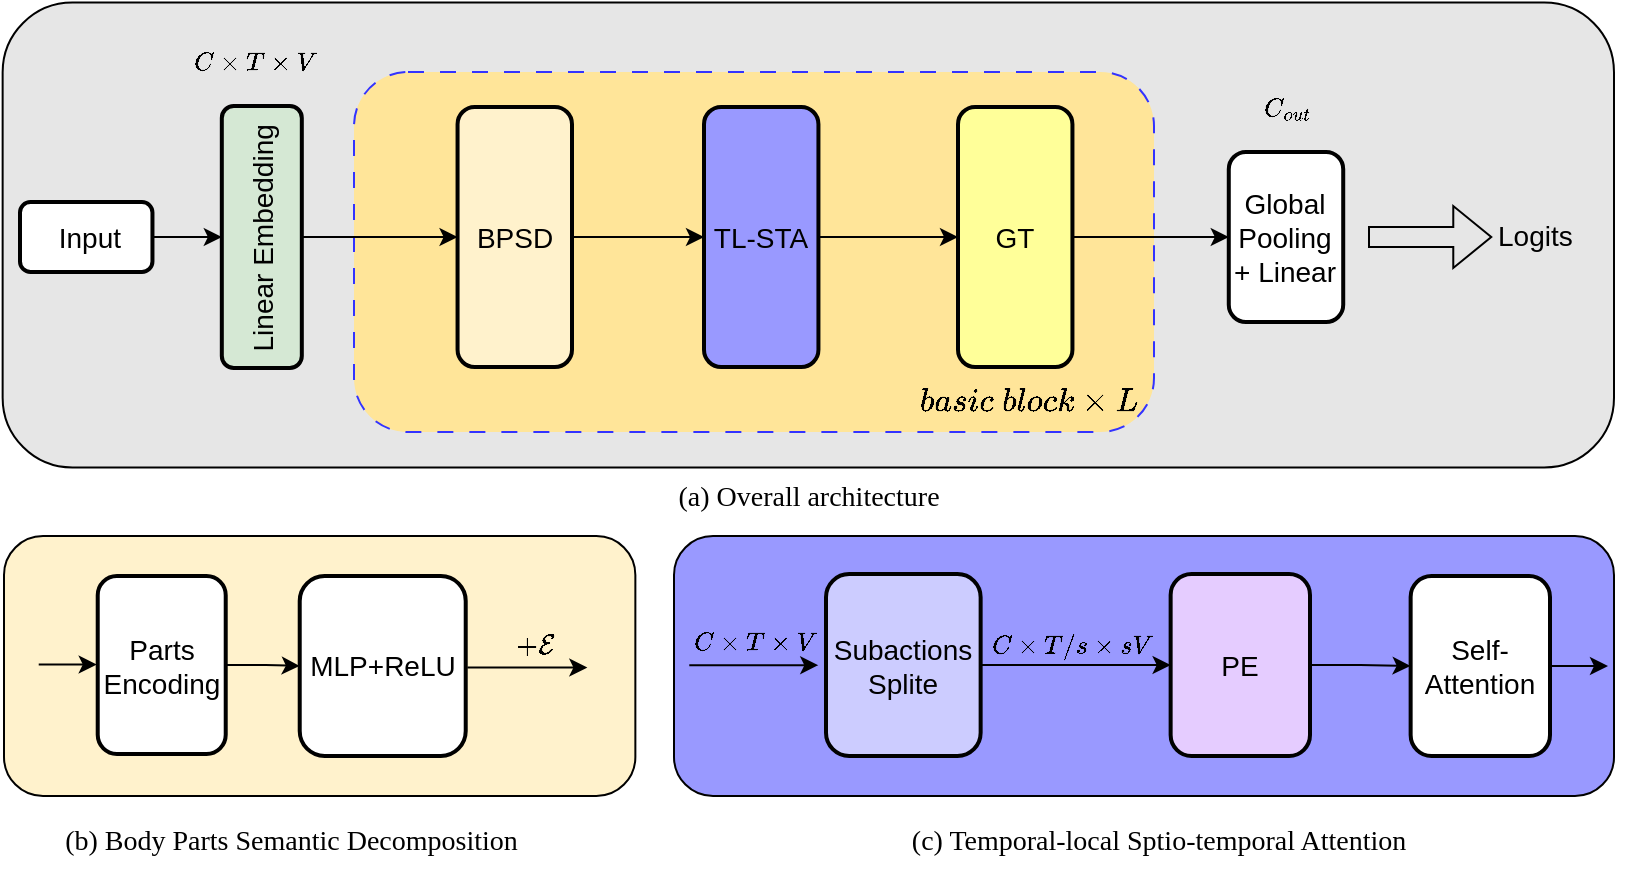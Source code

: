 <mxfile version="21.0.6" type="github">
  <diagram name="第 1 页" id="hAvD06V8Mv2N6wR6TIVn">
    <mxGraphModel dx="1434" dy="708" grid="1" gridSize="10" guides="1" tooltips="1" connect="1" arrows="1" fold="1" page="1" pageScale="1" pageWidth="827" pageHeight="1169" math="1" shadow="0">
      <root>
        <mxCell id="0" />
        <mxCell id="1" parent="0" />
        <mxCell id="KVS_gk8oBXAJuaLljpYk-1" value="" style="group" vertex="1" connectable="0" parent="1">
          <mxGeometry x="4.32" y="135.25" width="805.68" height="434.751" as="geometry" />
        </mxCell>
        <mxCell id="KVS_gk8oBXAJuaLljpYk-2" value="" style="rounded=1;whiteSpace=wrap;html=1;fillColor=#E6E6E6;" vertex="1" parent="KVS_gk8oBXAJuaLljpYk-1">
          <mxGeometry width="805.68" height="232.5" as="geometry" />
        </mxCell>
        <mxCell id="KVS_gk8oBXAJuaLljpYk-3" value="" style="rounded=1;whiteSpace=wrap;html=1;fillColor=#FFE599;dashed=1;dashPattern=8 8;strokeColor=#3333FF;" vertex="1" parent="KVS_gk8oBXAJuaLljpYk-1">
          <mxGeometry x="175.68" y="34.75" width="400" height="180" as="geometry" />
        </mxCell>
        <mxCell id="KVS_gk8oBXAJuaLljpYk-4" value="&lt;font style=&quot;font-size: 14px;&quot;&gt;&amp;nbsp;Input&lt;/font&gt;" style="rounded=1;whiteSpace=wrap;html=1;fillColor=#FFFFFF;strokeColor=#000000;fontColor=#000000;strokeWidth=2;" vertex="1" parent="KVS_gk8oBXAJuaLljpYk-1">
          <mxGeometry x="8.68" y="99.75" width="66.23" height="35" as="geometry" />
        </mxCell>
        <mxCell id="KVS_gk8oBXAJuaLljpYk-5" value="&lt;font style=&quot;font-size: 14px;&quot;&gt;Linear Embedding&lt;/font&gt;" style="whiteSpace=wrap;html=1;fillColor=#D5E8D4;strokeColor=#000000;fontColor=#000000;rounded=1;strokeWidth=2;rotation=-90;" vertex="1" parent="KVS_gk8oBXAJuaLljpYk-1">
          <mxGeometry x="64.09" y="97.25" width="131" height="40" as="geometry" />
        </mxCell>
        <mxCell id="KVS_gk8oBXAJuaLljpYk-6" style="edgeStyle=orthogonalEdgeStyle;rounded=0;orthogonalLoop=1;jettySize=auto;html=1;" edge="1" parent="KVS_gk8oBXAJuaLljpYk-1" source="KVS_gk8oBXAJuaLljpYk-4" target="KVS_gk8oBXAJuaLljpYk-5">
          <mxGeometry relative="1" as="geometry" />
        </mxCell>
        <mxCell id="KVS_gk8oBXAJuaLljpYk-7" value="&lt;span style=&quot;font-size: 14px;&quot;&gt;BPSD&lt;/span&gt;" style="whiteSpace=wrap;html=1;fillColor=#fff2cc;strokeColor=#000000;rounded=1;strokeWidth=2;rotation=0;" vertex="1" parent="KVS_gk8oBXAJuaLljpYk-1">
          <mxGeometry x="227.46" y="52.25" width="57.22" height="130" as="geometry" />
        </mxCell>
        <mxCell id="KVS_gk8oBXAJuaLljpYk-8" style="edgeStyle=orthogonalEdgeStyle;rounded=0;orthogonalLoop=1;jettySize=auto;html=1;" edge="1" parent="KVS_gk8oBXAJuaLljpYk-1" source="KVS_gk8oBXAJuaLljpYk-5" target="KVS_gk8oBXAJuaLljpYk-7">
          <mxGeometry relative="1" as="geometry" />
        </mxCell>
        <mxCell id="KVS_gk8oBXAJuaLljpYk-9" value="&lt;span style=&quot;font-size: 14px;&quot;&gt;TL-STA&lt;/span&gt;" style="whiteSpace=wrap;html=1;fillColor=#9999FF;strokeColor=#000000;fontColor=#000000;rounded=1;strokeWidth=2;rotation=0;" vertex="1" parent="KVS_gk8oBXAJuaLljpYk-1">
          <mxGeometry x="350.68" y="52.25" width="57.22" height="130" as="geometry" />
        </mxCell>
        <mxCell id="KVS_gk8oBXAJuaLljpYk-10" style="edgeStyle=orthogonalEdgeStyle;rounded=0;orthogonalLoop=1;jettySize=auto;html=1;exitX=1;exitY=0.5;exitDx=0;exitDy=0;entryX=0;entryY=0.5;entryDx=0;entryDy=0;" edge="1" parent="KVS_gk8oBXAJuaLljpYk-1" source="KVS_gk8oBXAJuaLljpYk-7" target="KVS_gk8oBXAJuaLljpYk-9">
          <mxGeometry relative="1" as="geometry" />
        </mxCell>
        <mxCell id="KVS_gk8oBXAJuaLljpYk-11" value="&lt;span style=&quot;font-size: 14px;&quot;&gt;GT&lt;/span&gt;" style="whiteSpace=wrap;html=1;fillColor=#FFFF99;strokeColor=#000000;fontColor=#000000;rounded=1;strokeWidth=2;rotation=0;" vertex="1" parent="KVS_gk8oBXAJuaLljpYk-1">
          <mxGeometry x="477.68" y="52.25" width="57.22" height="130" as="geometry" />
        </mxCell>
        <mxCell id="KVS_gk8oBXAJuaLljpYk-12" style="edgeStyle=orthogonalEdgeStyle;rounded=0;orthogonalLoop=1;jettySize=auto;html=1;entryX=0;entryY=0.5;entryDx=0;entryDy=0;" edge="1" parent="KVS_gk8oBXAJuaLljpYk-1" source="KVS_gk8oBXAJuaLljpYk-9" target="KVS_gk8oBXAJuaLljpYk-11">
          <mxGeometry relative="1" as="geometry" />
        </mxCell>
        <mxCell id="KVS_gk8oBXAJuaLljpYk-13" value="&lt;span style=&quot;font-size: 14px;&quot;&gt;Global Pooling + Linear&lt;/span&gt;" style="whiteSpace=wrap;html=1;fillColor=#FFFFFF;strokeColor=#000000;fontColor=#000000;rounded=1;strokeWidth=2;rotation=0;" vertex="1" parent="KVS_gk8oBXAJuaLljpYk-1">
          <mxGeometry x="613.07" y="74.75" width="57.22" height="85" as="geometry" />
        </mxCell>
        <mxCell id="KVS_gk8oBXAJuaLljpYk-14" style="edgeStyle=orthogonalEdgeStyle;rounded=0;orthogonalLoop=1;jettySize=auto;html=1;entryX=0;entryY=0.5;entryDx=0;entryDy=0;" edge="1" parent="KVS_gk8oBXAJuaLljpYk-1" source="KVS_gk8oBXAJuaLljpYk-11" target="KVS_gk8oBXAJuaLljpYk-13">
          <mxGeometry relative="1" as="geometry" />
        </mxCell>
        <mxCell id="KVS_gk8oBXAJuaLljpYk-15" value="&lt;span style=&quot;color: rgb(0, 0, 0); font-family: Helvetica; font-size: 14px; font-style: normal; font-variant-ligatures: normal; font-variant-caps: normal; font-weight: 400; letter-spacing: normal; orphans: 2; text-align: center; text-indent: 0px; text-transform: none; widows: 2; word-spacing: 0px; -webkit-text-stroke-width: 0px; text-decoration-thickness: initial; text-decoration-style: initial; text-decoration-color: initial; float: none; display: inline !important;&quot;&gt;Logits&lt;/span&gt;" style="text;whiteSpace=wrap;html=1;" vertex="1" parent="KVS_gk8oBXAJuaLljpYk-1">
          <mxGeometry x="745.82" y="101.25" width="44.18" height="30" as="geometry" />
        </mxCell>
        <mxCell id="KVS_gk8oBXAJuaLljpYk-16" value="&lt;font style=&quot;font-size: 11px;&quot;&gt;\( C \times T \times V\)&lt;/font&gt;" style="text;html=1;align=center;verticalAlign=middle;resizable=0;points=[];autosize=1;strokeColor=none;fillColor=none;" vertex="1" parent="KVS_gk8oBXAJuaLljpYk-1">
          <mxGeometry x="55.59" y="14.751" width="140" height="30" as="geometry" />
        </mxCell>
        <mxCell id="KVS_gk8oBXAJuaLljpYk-17" value="&lt;font style=&quot;font-size: 14px;&quot;&gt;$$basic \&amp;nbsp; block \times L$$&lt;/font&gt;" style="text;html=1;align=center;verticalAlign=middle;resizable=0;points=[];autosize=1;strokeColor=none;fillColor=none;" vertex="1" parent="KVS_gk8oBXAJuaLljpYk-1">
          <mxGeometry x="417.68" y="184.751" width="190" height="30" as="geometry" />
        </mxCell>
        <mxCell id="KVS_gk8oBXAJuaLljpYk-18" value="&lt;font style=&quot;font-size: 11px;&quot;&gt;\( C_{out}\)&lt;/font&gt;" style="text;html=1;align=center;verticalAlign=middle;resizable=0;points=[];autosize=1;strokeColor=none;fillColor=none;" vertex="1" parent="KVS_gk8oBXAJuaLljpYk-1">
          <mxGeometry x="601.68" y="37.251" width="80" height="30" as="geometry" />
        </mxCell>
        <mxCell id="KVS_gk8oBXAJuaLljpYk-19" value="" style="shape=flexArrow;endArrow=classic;html=1;rounded=0;" edge="1" parent="KVS_gk8oBXAJuaLljpYk-1">
          <mxGeometry width="50" height="50" relative="1" as="geometry">
            <mxPoint x="682.68" y="117.25" as="sourcePoint" />
            <mxPoint x="744.82" y="117.25" as="targetPoint" />
          </mxGeometry>
        </mxCell>
        <mxCell id="KVS_gk8oBXAJuaLljpYk-20" value="" style="group" vertex="1" connectable="0" parent="KVS_gk8oBXAJuaLljpYk-1">
          <mxGeometry x="0.68" y="266.75" width="324.68" height="130" as="geometry" />
        </mxCell>
        <mxCell id="KVS_gk8oBXAJuaLljpYk-21" value="" style="whiteSpace=wrap;html=1;fillColor=#fff2cc;strokeColor=#000000;rounded=1;strokeWidth=1;rotation=0;" vertex="1" parent="KVS_gk8oBXAJuaLljpYk-20">
          <mxGeometry width="315.68" height="130" as="geometry" />
        </mxCell>
        <mxCell id="KVS_gk8oBXAJuaLljpYk-22" value="&lt;span style=&quot;font-size: 14px;&quot;&gt;Parts Encoding&lt;/span&gt;" style="rounded=1;whiteSpace=wrap;html=1;fillColor=#FFFFFF;strokeColor=#000000;fontColor=#000000;strokeWidth=2;direction=south;" vertex="1" parent="KVS_gk8oBXAJuaLljpYk-20">
          <mxGeometry x="46.86" y="20" width="64" height="89" as="geometry" />
        </mxCell>
        <mxCell id="KVS_gk8oBXAJuaLljpYk-23" value="&lt;font style=&quot;font-size: 14px;&quot;&gt;MLP+ReLU&lt;/font&gt;" style="rounded=1;whiteSpace=wrap;html=1;fillColor=#FFFFFF;strokeColor=#000000;fontColor=#000000;strokeWidth=2;direction=south;" vertex="1" parent="KVS_gk8oBXAJuaLljpYk-20">
          <mxGeometry x="147.86" y="20" width="83" height="90" as="geometry" />
        </mxCell>
        <mxCell id="KVS_gk8oBXAJuaLljpYk-24" style="edgeStyle=orthogonalEdgeStyle;rounded=0;orthogonalLoop=1;jettySize=auto;html=1;entryX=0.5;entryY=1;entryDx=0;entryDy=0;" edge="1" parent="KVS_gk8oBXAJuaLljpYk-20" source="KVS_gk8oBXAJuaLljpYk-22" target="KVS_gk8oBXAJuaLljpYk-23">
          <mxGeometry relative="1" as="geometry" />
        </mxCell>
        <mxCell id="KVS_gk8oBXAJuaLljpYk-25" value="" style="endArrow=classic;html=1;rounded=0;" edge="1" parent="KVS_gk8oBXAJuaLljpYk-20">
          <mxGeometry width="50" height="50" relative="1" as="geometry">
            <mxPoint x="17.36" y="64.26" as="sourcePoint" />
            <mxPoint x="46.36" y="64.26" as="targetPoint" />
          </mxGeometry>
        </mxCell>
        <mxCell id="KVS_gk8oBXAJuaLljpYk-26" value="" style="endArrow=classic;html=1;rounded=0;" edge="1" parent="KVS_gk8oBXAJuaLljpYk-20">
          <mxGeometry width="50" height="50" relative="1" as="geometry">
            <mxPoint x="231.68" y="65.76" as="sourcePoint" />
            <mxPoint x="291.68" y="65.76" as="targetPoint" />
          </mxGeometry>
        </mxCell>
        <mxCell id="KVS_gk8oBXAJuaLljpYk-27" value="$$ + \mathcal E$$" style="text;html=1;align=center;verticalAlign=middle;resizable=0;points=[];autosize=1;strokeColor=none;fillColor=none;" vertex="1" parent="KVS_gk8oBXAJuaLljpYk-20">
          <mxGeometry x="204.68" y="40" width="120" height="30" as="geometry" />
        </mxCell>
        <mxCell id="KVS_gk8oBXAJuaLljpYk-28" value="" style="group" vertex="1" connectable="0" parent="KVS_gk8oBXAJuaLljpYk-1">
          <mxGeometry x="335.68" y="266.75" width="470" height="134.001" as="geometry" />
        </mxCell>
        <mxCell id="KVS_gk8oBXAJuaLljpYk-29" value="" style="rounded=1;whiteSpace=wrap;html=1;fillColor=#9999FF;strokeColor=#000000;" vertex="1" parent="KVS_gk8oBXAJuaLljpYk-28">
          <mxGeometry width="470" height="130" as="geometry" />
        </mxCell>
        <mxCell id="KVS_gk8oBXAJuaLljpYk-30" value="&lt;span style=&quot;font-size: 14px;&quot;&gt;Subactions Splite&lt;/span&gt;" style="whiteSpace=wrap;html=1;fillColor=#CCCCFF;strokeColor=#000000;rounded=1;strokeWidth=2;rotation=0;" vertex="1" parent="KVS_gk8oBXAJuaLljpYk-28">
          <mxGeometry x="76" y="19" width="77.32" height="91" as="geometry" />
        </mxCell>
        <mxCell id="KVS_gk8oBXAJuaLljpYk-31" style="edgeStyle=orthogonalEdgeStyle;rounded=0;orthogonalLoop=1;jettySize=auto;html=1;" edge="1" parent="KVS_gk8oBXAJuaLljpYk-28">
          <mxGeometry relative="1" as="geometry">
            <mxPoint x="467" y="65" as="targetPoint" />
            <mxPoint x="425" y="65" as="sourcePoint" />
          </mxGeometry>
        </mxCell>
        <mxCell id="KVS_gk8oBXAJuaLljpYk-32" value="&lt;span style=&quot;font-size: 14px;&quot;&gt;Self-Attention&lt;/span&gt;" style="whiteSpace=wrap;html=1;fillColor=#FFFFFF;strokeColor=#000000;fontColor=#000000;rounded=1;strokeWidth=2;rotation=0;" vertex="1" parent="KVS_gk8oBXAJuaLljpYk-28">
          <mxGeometry x="368.32" y="20" width="69.68" height="90" as="geometry" />
        </mxCell>
        <mxCell id="KVS_gk8oBXAJuaLljpYk-33" style="edgeStyle=orthogonalEdgeStyle;rounded=0;orthogonalLoop=1;jettySize=auto;html=1;entryX=0;entryY=0.5;entryDx=0;entryDy=0;" edge="1" parent="KVS_gk8oBXAJuaLljpYk-28" source="KVS_gk8oBXAJuaLljpYk-34" target="KVS_gk8oBXAJuaLljpYk-32">
          <mxGeometry relative="1" as="geometry" />
        </mxCell>
        <mxCell id="KVS_gk8oBXAJuaLljpYk-34" value="&lt;span style=&quot;font-size: 14px;&quot;&gt;PE&lt;/span&gt;" style="whiteSpace=wrap;html=1;fillColor=#E5CCFF;strokeColor=#000000;fontColor=#000000;rounded=1;strokeWidth=2;rotation=0;" vertex="1" parent="KVS_gk8oBXAJuaLljpYk-28">
          <mxGeometry x="248.32" y="19" width="69.68" height="91" as="geometry" />
        </mxCell>
        <mxCell id="KVS_gk8oBXAJuaLljpYk-35" style="edgeStyle=orthogonalEdgeStyle;rounded=0;orthogonalLoop=1;jettySize=auto;html=1;" edge="1" parent="KVS_gk8oBXAJuaLljpYk-28" source="KVS_gk8oBXAJuaLljpYk-30" target="KVS_gk8oBXAJuaLljpYk-34">
          <mxGeometry relative="1" as="geometry" />
        </mxCell>
        <mxCell id="KVS_gk8oBXAJuaLljpYk-36" value="" style="endArrow=classic;html=1;rounded=0;entryX=0.179;entryY=0.497;entryDx=0;entryDy=0;entryPerimeter=0;" edge="1" parent="KVS_gk8oBXAJuaLljpYk-28">
          <mxGeometry width="50" height="50" relative="1" as="geometry">
            <mxPoint x="7.64" y="64.66" as="sourcePoint" />
            <mxPoint x="72.13" y="64.61" as="targetPoint" />
            <Array as="points" />
          </mxGeometry>
        </mxCell>
        <mxCell id="KVS_gk8oBXAJuaLljpYk-37" value="&lt;font style=&quot;font-size: 11px;&quot;&gt;\( C \times T/s \times sV\)&lt;/font&gt;" style="text;html=1;align=center;verticalAlign=middle;resizable=0;points=[];autosize=1;strokeColor=none;fillColor=none;" vertex="1" parent="KVS_gk8oBXAJuaLljpYk-28">
          <mxGeometry x="119.32" y="40.001" width="160" height="30" as="geometry" />
        </mxCell>
        <mxCell id="KVS_gk8oBXAJuaLljpYk-38" value="&lt;font style=&quot;font-size: 11px;&quot;&gt;\( C \times T \times V\)&lt;/font&gt;" style="text;html=1;align=center;verticalAlign=middle;resizable=0;points=[];autosize=1;strokeColor=none;fillColor=none;" vertex="1" parent="KVS_gk8oBXAJuaLljpYk-28">
          <mxGeometry x="-30.0" y="38.001" width="140" height="30" as="geometry" />
        </mxCell>
        <mxCell id="KVS_gk8oBXAJuaLljpYk-39" value="&lt;font style=&quot;font-size: 14px;&quot; face=&quot;Times New Roman&quot;&gt;(a) Overall architecture&lt;/font&gt;" style="text;html=1;align=center;verticalAlign=middle;resizable=0;points=[];autosize=1;strokeColor=none;fillColor=none;" vertex="1" parent="KVS_gk8oBXAJuaLljpYk-1">
          <mxGeometry x="327.84" y="232.501" width="150" height="30" as="geometry" />
        </mxCell>
        <mxCell id="KVS_gk8oBXAJuaLljpYk-40" value="&lt;font style=&quot;font-size: 14px;&quot; face=&quot;Times New Roman&quot;&gt;(b) Body Parts Semantic Decomposition&amp;nbsp;&lt;/font&gt;" style="text;html=1;align=center;verticalAlign=middle;resizable=0;points=[];autosize=1;strokeColor=none;fillColor=none;" vertex="1" parent="KVS_gk8oBXAJuaLljpYk-1">
          <mxGeometry x="20.68" y="404.751" width="250" height="30" as="geometry" />
        </mxCell>
        <mxCell id="KVS_gk8oBXAJuaLljpYk-41" value="&lt;font style=&quot;font-size: 14px;&quot; face=&quot;Times New Roman&quot;&gt;(c) Temporal-local Sptio-temporal Attention&lt;/font&gt;" style="text;html=1;align=center;verticalAlign=middle;resizable=0;points=[];autosize=1;strokeColor=none;fillColor=none;" vertex="1" parent="KVS_gk8oBXAJuaLljpYk-1">
          <mxGeometry x="442.68" y="404.751" width="270" height="30" as="geometry" />
        </mxCell>
      </root>
    </mxGraphModel>
  </diagram>
</mxfile>
